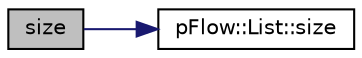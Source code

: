 digraph "size"
{
 // LATEX_PDF_SIZE
  edge [fontname="Helvetica",fontsize="10",labelfontname="Helvetica",labelfontsize="10"];
  node [fontname="Helvetica",fontsize="10",shape=record];
  rankdir="LR";
  Node1 [label="size",height=0.2,width=0.4,color="black", fillcolor="grey75", style="filled", fontcolor="black",tooltip="Size of container."];
  Node1 -> Node2 [color="midnightblue",fontsize="10",style="solid",fontname="Helvetica"];
  Node2 [label="pFlow::List::size",height=0.2,width=0.4,color="black", fillcolor="white", style="filled",URL="$classpFlow_1_1List.html#a259cb5a711406a8c3e5d937eb9350cca",tooltip=" "];
}
